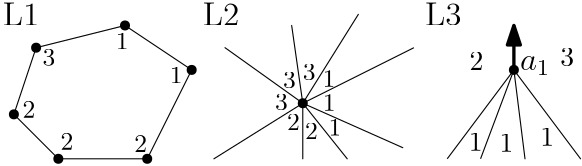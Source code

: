 <?xml version="1.0"?>
<!DOCTYPE ipe SYSTEM "ipe.dtd">
<ipe version="70206" creator="Ipe 7.2.7">
<info created="D:20190410205126" modified="D:20190420145807"/>
<ipestyle name="basic">
<symbol name="arrow/arc(spx)">
<path stroke="sym-stroke" fill="sym-stroke" pen="sym-pen">
0 0 m
-1 0.333 l
-1 -0.333 l
h
</path>
</symbol>
<symbol name="arrow/farc(spx)">
<path stroke="sym-stroke" fill="white" pen="sym-pen">
0 0 m
-1 0.333 l
-1 -0.333 l
h
</path>
</symbol>
<symbol name="arrow/ptarc(spx)">
<path stroke="sym-stroke" fill="sym-stroke" pen="sym-pen">
0 0 m
-1 0.333 l
-0.8 0 l
-1 -0.333 l
h
</path>
</symbol>
<symbol name="arrow/fptarc(spx)">
<path stroke="sym-stroke" fill="white" pen="sym-pen">
0 0 m
-1 0.333 l
-0.8 0 l
-1 -0.333 l
h
</path>
</symbol>
<symbol name="mark/circle(sx)" transformations="translations">
<path fill="sym-stroke">
0.6 0 0 0.6 0 0 e
0.4 0 0 0.4 0 0 e
</path>
</symbol>
<symbol name="mark/disk(sx)" transformations="translations">
<path fill="sym-stroke">
0.6 0 0 0.6 0 0 e
</path>
</symbol>
<symbol name="mark/fdisk(sfx)" transformations="translations">
<group>
<path fill="sym-fill">
0.5 0 0 0.5 0 0 e
</path>
<path fill="sym-stroke" fillrule="eofill">
0.6 0 0 0.6 0 0 e
0.4 0 0 0.4 0 0 e
</path>
</group>
</symbol>
<symbol name="mark/box(sx)" transformations="translations">
<path fill="sym-stroke" fillrule="eofill">
-0.6 -0.6 m
0.6 -0.6 l
0.6 0.6 l
-0.6 0.6 l
h
-0.4 -0.4 m
0.4 -0.4 l
0.4 0.4 l
-0.4 0.4 l
h
</path>
</symbol>
<symbol name="mark/square(sx)" transformations="translations">
<path fill="sym-stroke">
-0.6 -0.6 m
0.6 -0.6 l
0.6 0.6 l
-0.6 0.6 l
h
</path>
</symbol>
<symbol name="mark/fsquare(sfx)" transformations="translations">
<group>
<path fill="sym-fill">
-0.5 -0.5 m
0.5 -0.5 l
0.5 0.5 l
-0.5 0.5 l
h
</path>
<path fill="sym-stroke" fillrule="eofill">
-0.6 -0.6 m
0.6 -0.6 l
0.6 0.6 l
-0.6 0.6 l
h
-0.4 -0.4 m
0.4 -0.4 l
0.4 0.4 l
-0.4 0.4 l
h
</path>
</group>
</symbol>
<symbol name="mark/cross(sx)" transformations="translations">
<group>
<path fill="sym-stroke">
-0.43 -0.57 m
0.57 0.43 l
0.43 0.57 l
-0.57 -0.43 l
h
</path>
<path fill="sym-stroke">
-0.43 0.57 m
0.57 -0.43 l
0.43 -0.57 l
-0.57 0.43 l
h
</path>
</group>
</symbol>
<symbol name="arrow/fnormal(spx)">
<path stroke="sym-stroke" fill="white" pen="sym-pen">
0 0 m
-1 0.333 l
-1 -0.333 l
h
</path>
</symbol>
<symbol name="arrow/pointed(spx)">
<path stroke="sym-stroke" fill="sym-stroke" pen="sym-pen">
0 0 m
-1 0.333 l
-0.8 0 l
-1 -0.333 l
h
</path>
</symbol>
<symbol name="arrow/fpointed(spx)">
<path stroke="sym-stroke" fill="white" pen="sym-pen">
0 0 m
-1 0.333 l
-0.8 0 l
-1 -0.333 l
h
</path>
</symbol>
<symbol name="arrow/linear(spx)">
<path stroke="sym-stroke" pen="sym-pen">
-1 0.333 m
0 0 l
-1 -0.333 l
</path>
</symbol>
<symbol name="arrow/fdouble(spx)">
<path stroke="sym-stroke" fill="white" pen="sym-pen">
0 0 m
-1 0.333 l
-1 -0.333 l
h
-1 0 m
-2 0.333 l
-2 -0.333 l
h
</path>
</symbol>
<symbol name="arrow/double(spx)">
<path stroke="sym-stroke" fill="sym-stroke" pen="sym-pen">
0 0 m
-1 0.333 l
-1 -0.333 l
h
-1 0 m
-2 0.333 l
-2 -0.333 l
h
</path>
</symbol>
<pen name="heavier" value="0.8"/>
<pen name="fat" value="1.2"/>
<pen name="ultrafat" value="2"/>
<symbolsize name="large" value="5"/>
<symbolsize name="small" value="2"/>
<symbolsize name="tiny" value="1.1"/>
<arrowsize name="large" value="10"/>
<arrowsize name="small" value="5"/>
<arrowsize name="tiny" value="3"/>
<color name="red" value="1 0 0"/>
<color name="green" value="0 1 0"/>
<color name="blue" value="0 0 1"/>
<color name="yellow" value="1 1 0"/>
<color name="orange" value="1 0.647 0"/>
<color name="gold" value="1 0.843 0"/>
<color name="purple" value="0.627 0.125 0.941"/>
<color name="gray" value="0.745"/>
<color name="brown" value="0.647 0.165 0.165"/>
<color name="navy" value="0 0 0.502"/>
<color name="pink" value="1 0.753 0.796"/>
<color name="seagreen" value="0.18 0.545 0.341"/>
<color name="turquoise" value="0.251 0.878 0.816"/>
<color name="violet" value="0.933 0.51 0.933"/>
<color name="darkblue" value="0 0 0.545"/>
<color name="darkcyan" value="0 0.545 0.545"/>
<color name="darkgray" value="0.663"/>
<color name="darkgreen" value="0 0.392 0"/>
<color name="darkmagenta" value="0.545 0 0.545"/>
<color name="darkorange" value="1 0.549 0"/>
<color name="darkred" value="0.545 0 0"/>
<color name="lightblue" value="0.678 0.847 0.902"/>
<color name="lightcyan" value="0.878 1 1"/>
<color name="lightgray" value="0.827"/>
<color name="lightgreen" value="0.565 0.933 0.565"/>
<color name="lightyellow" value="1 1 0.878"/>
<dashstyle name="dashed" value="[4] 0"/>
<dashstyle name="dotted" value="[1 3] 0"/>
<dashstyle name="dash dotted" value="[4 2 1 2] 0"/>
<dashstyle name="dash dot dotted" value="[4 2 1 2 1 2] 0"/>
<textsize name="large" value="\large"/>
<textsize name="Large" value="\Large"/>
<textsize name="LARGE" value="\LARGE"/>
<textsize name="huge" value="\huge"/>
<textsize name="Huge" value="\Huge"/>
<textsize name="small" value="\small"/>
<textsize name="footnote" value="\footnotesize"/>
<textsize name="tiny" value="\tiny"/>
<textstyle name="center" begin="\begin{center}" end="\end{center}"/>
<textstyle name="itemize" begin="\begin{itemize}" end="\end{itemize}"/>
<textstyle name="item" begin="\begin{itemize}\item{}" end="\end{itemize}"/>
<gridsize name="4 pts" value="4"/>
<gridsize name="8 pts (~3 mm)" value="8"/>
<gridsize name="16 pts (~6 mm)" value="16"/>
<gridsize name="32 pts (~12 mm)" value="32"/>
<gridsize name="10 pts (~3.5 mm)" value="10"/>
<gridsize name="20 pts (~7 mm)" value="20"/>
<gridsize name="14 pts (~5 mm)" value="14"/>
<gridsize name="28 pts (~10 mm)" value="28"/>
<gridsize name="56 pts (~20 mm)" value="56"/>
<anglesize name="90 deg" value="90"/>
<anglesize name="60 deg" value="60"/>
<anglesize name="45 deg" value="45"/>
<anglesize name="30 deg" value="30"/>
<anglesize name="22.5 deg" value="22.5"/>
<opacity name="10%" value="0.1"/>
<opacity name="30%" value="0.3"/>
<opacity name="50%" value="0.5"/>
<opacity name="75%" value="0.75"/>
<tiling name="falling" angle="-60" step="4" width="1"/>
<tiling name="rising" angle="30" step="4" width="1"/>
</ipestyle>
<page>
<layer name="alpha"/>
<view layers="alpha" active="alpha"/>
<text layer="alpha" matrix="1 0 0 1 -16 0" transformations="translations" pos="336 816" stroke="black" type="label" width="13.167" height="8.169" depth="0" valign="baseline" size="large">L1</text>
<text matrix="1 0 0 1 -28 0" transformations="translations" pos="420 816" stroke="black" type="label" width="13.167" height="8.169" depth="0" valign="baseline" size="large">L2</text>
<path matrix="1 0 0 1 -20 0" stroke="black">
344 784 m
352 808 l
384 816 l
408 800 l
392 768 l
360 768 l
344 784 l
352 808 l
384 816 l
</path>
<use matrix="1 0 0 1 -20 0" name="mark/disk(sx)" pos="352 808" size="normal" stroke="black"/>
<use matrix="1 0 0 1 -20 0" name="mark/disk(sx)" pos="344 784" size="normal" stroke="black"/>
<use matrix="1 0 0 1 -20 0" name="mark/disk(sx)" pos="360 768" size="normal" stroke="black"/>
<use matrix="1 0 0 1 -20 0" name="mark/disk(sx)" pos="392 768" size="normal" stroke="black"/>
<use matrix="1 0 0 1 -20 0" name="mark/disk(sx)" pos="408 800" size="normal" stroke="black"/>
<use matrix="1 0 0 1 -20 0" name="mark/disk(sx)" pos="384 816" size="normal" stroke="black"/>
<text matrix="1 0 0 1 -20.5237 0.10227" transformations="translations" pos="381.157 807.346" stroke="black" type="label" width="4.608" height="5.778" depth="0" valign="baseline" size="small">1</text>
<text matrix="1 0 0 1 -21.252 -1.51755" transformations="translations" pos="401.401 796.746" stroke="black" type="label" width="4.608" height="5.778" depth="0" valign="baseline" size="small">1</text>
<text matrix="1 0 0 1 -22.1369 -2.24664" transformations="translations" pos="389.448 772.704" stroke="black" type="label" width="4.608" height="5.778" depth="0" valign="baseline" size="small">2</text>
<text matrix="1 0 0 1 -19.162 -1.32126" transformations="translations" pos="359.918 772.555" stroke="black" type="label" width="4.608" height="5.778" depth="0" valign="baseline" size="small">2</text>
<text matrix="1 0 0 1 -20.899 -2.4652" transformations="translations" pos="347.979 785.229" stroke="black" type="label" width="4.608" height="5.778" depth="0" valign="baseline" size="small">2</text>
<text matrix="1 0 0 1 -21.5118 -2.30107" transformations="translations" pos="355.767 803.765" stroke="black" type="label" width="4.608" height="5.778" depth="0" valign="baseline" size="small">3</text>
<path matrix="1 0 0 1 -28 0" stroke="black">
496 808 m
456 788 l
452 816 l
456 788 l
428 808 l
456 788 l
476 820 l
456 788 l
492 772 l
456 788 l
456 768 l
456 788 l
472 768 l
456 788 l
424 768 l
456 788 l
456 788 l
424 768 l
456 788 l
</path>
<text matrix="1 0 0 1 -28.8602 -2.03716" transformations="translations" pos="464 796" stroke="black" type="label" width="4.608" height="5.778" depth="0" valign="baseline" size="small">1</text>
<text matrix="1 0 0 1 -32.7862 1.25967" transformations="translations" pos="468 784" stroke="black" type="label" width="4.608" height="5.778" depth="0" valign="baseline" size="small">1</text>
<text matrix="1 0 0 1 -30.7426 0.388031" transformations="translations" pos="468 776" stroke="black" type="label" width="4.608" height="5.778" depth="0" valign="baseline" size="small">1</text>
<text matrix="1 0 0 1 -31.2091 3.07357" transformations="translations" pos="460 772" stroke="black" type="label" width="4.608" height="5.778" depth="0" valign="baseline" size="small">2</text>
<text matrix="1 0 0 1 -26.5106 0.358786" transformations="translations" pos="448.804 777.905" stroke="black" type="label" width="4.608" height="5.778" depth="0" valign="baseline" size="small">2</text>
<text matrix="1 0 0 1 -30.0785 -3.07928" transformations="translations" pos="448.045 788.568" stroke="black" type="label" width="4.608" height="5.778" depth="0" valign="baseline" size="small">3</text>
<text matrix="1 0 0 1 -28.5478 -2.95018" transformations="translations" pos="449.434 796.318" stroke="black" type="label" width="4.608" height="5.778" depth="0" valign="baseline" size="small">3</text>
<text matrix="1 0 0 1 -28.7711 0" transformations="translations" pos="456.804 796.263" stroke="black" type="label" width="4.608" height="5.778" depth="0" valign="baseline" size="small">3</text>
<use matrix="1 0 0 1 -28 0" name="mark/disk(sx)" pos="456 788" size="normal" stroke="black"/>
<text transformations="translations" pos="472 816" stroke="black" type="label" width="13.167" height="8.169" depth="0" valign="baseline" size="large">L3</text>
<path matrix="1 0 0 1 368 0" stroke="black">
112 768 m
136 800 l
160 768 l
136 800 l
112 768 l
</path>
<text matrix="1 0 0 1 362.203 0" transformations="translations" pos="144 800" stroke="black" type="label" width="10.877" height="5.151" depth="1.79" valign="baseline" size="large" style="math">a_1
</text>
<use matrix="1 0 0 1 368 0" name="mark/disk(sx)" pos="136 800" size="normal" stroke="black"/>
<path matrix="1 0 0 1 368 0" stroke="black" pen="fat" arrow="normal/normal">
136 800 m
136 816 l
</path>
<text matrix="1 0 0 1 -8 0" transformations="translations" pos="496 800" stroke="black" type="label" width="4.981" height="6.42" depth="0" valign="baseline">2</text>
<text transformations="translations" pos="520.675 801.314" stroke="black" type="label" width="4.981" height="6.42" depth="0" valign="baseline">3</text>
<path stroke="black">
492 768 m
504 800 l
508 768 l
504 800 l
504 800 l
</path>
<text matrix="1 0 0 1 2.33427 0.520987" transformations="translations" pos="485.421 770.348" stroke="black" type="label" width="4.981" height="6.42" depth="0" valign="baseline">1</text>
<text transformations="translations" pos="498.808 770.501" stroke="black" type="label" width="4.981" height="6.42" depth="0" valign="baseline">1</text>
<text transformations="translations" pos="513.471 772.666" stroke="black" type="label" width="4.981" height="6.42" depth="0" valign="baseline">1</text>
</page>
</ipe>
